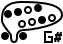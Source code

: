 <?xml version="1.0" encoding="UTF-8"?>
<dia:diagram xmlns:dia="http://www.lysator.liu.se/~alla/dia/">
  <dia:layer name="Segundo Plano" visible="true" active="true">
    <dia:object type="Standard - Beziergon" version="0" id="O0">
      <dia:attribute name="obj_pos">
        <dia:point val="0,-1"/>
      </dia:attribute>
      <dia:attribute name="obj_bb">
        <dia:rectangle val="-1.05,-1.05;2.05,1.05"/>
      </dia:attribute>
      <dia:attribute name="bez_points">
        <dia:point val="0,-1"/>
        <dia:point val="1,-1"/>
        <dia:point val="2,-0.9"/>
        <dia:point val="2,-0.35"/>
        <dia:point val="2,0.2"/>
        <dia:point val="0.35,0.4"/>
        <dia:point val="0.1,0.4"/>
        <dia:point val="-0.15,0.4"/>
        <dia:point val="-0.25,0.55"/>
        <dia:point val="-0.25,0.7"/>
        <dia:point val="-0.25,0.85"/>
        <dia:point val="-0.25,1"/>
        <dia:point val="-0.4,1"/>
        <dia:point val="-0.55,1"/>
        <dia:point val="-0.55,0.85"/>
        <dia:point val="-0.55,0.7"/>
        <dia:point val="-0.55,0.55"/>
        <dia:point val="-1,0.2"/>
        <dia:point val="-1,-0.1"/>
        <dia:point val="-1,-0.4"/>
        <dia:point val="-1,-1"/>
      </dia:attribute>
      <dia:attribute name="corner_types">
        <dia:enum val="26590272"/>
        <dia:enum val="0"/>
        <dia:enum val="0"/>
        <dia:enum val="0"/>
        <dia:enum val="0"/>
        <dia:enum val="0"/>
        <dia:enum val="0"/>
        <dia:enum val="0"/>
      </dia:attribute>
      <dia:attribute name="show_background">
        <dia:boolean val="true"/>
      </dia:attribute>
    </dia:object>
    <dia:object type="Standard - Ellipse" version="0" id="O1">
      <dia:attribute name="obj_pos">
        <dia:point val="0.85,-0.25"/>
      </dia:attribute>
      <dia:attribute name="obj_bb">
        <dia:rectangle val="0.8,-0.3;1.2,0.1"/>
      </dia:attribute>
      <dia:attribute name="elem_corner">
        <dia:point val="0.85,-0.25"/>
      </dia:attribute>
      <dia:attribute name="elem_width">
        <dia:real val="0.3"/>
      </dia:attribute>
      <dia:attribute name="elem_height">
        <dia:real val="0.3"/>
      </dia:attribute>
      <dia:attribute name="border_width">
        <dia:real val="0.1"/>
      </dia:attribute>
      <dia:attribute name="inner_color">
        <dia:color val="#000000"/>
      </dia:attribute>
    </dia:object>
    <dia:object type="Standard - Ellipse" version="0" id="O2">
      <dia:attribute name="obj_pos">
        <dia:point val="0.35,-0.15"/>
      </dia:attribute>
      <dia:attribute name="obj_bb">
        <dia:rectangle val="0.3,-0.2;0.7,0.2"/>
      </dia:attribute>
      <dia:attribute name="elem_corner">
        <dia:point val="0.35,-0.15"/>
      </dia:attribute>
      <dia:attribute name="elem_width">
        <dia:real val="0.3"/>
      </dia:attribute>
      <dia:attribute name="elem_height">
        <dia:real val="0.3"/>
      </dia:attribute>
      <dia:attribute name="border_width">
        <dia:real val="0.1"/>
      </dia:attribute>
    </dia:object>
    <dia:object type="Standard - Ellipse" version="0" id="O3">
      <dia:attribute name="obj_pos">
        <dia:point val="-0.15,-0.05"/>
      </dia:attribute>
      <dia:attribute name="obj_bb">
        <dia:rectangle val="-0.2,-0.1;0.2,0.3"/>
      </dia:attribute>
      <dia:attribute name="elem_corner">
        <dia:point val="-0.15,-0.05"/>
      </dia:attribute>
      <dia:attribute name="elem_width">
        <dia:real val="0.3"/>
      </dia:attribute>
      <dia:attribute name="elem_height">
        <dia:real val="0.3"/>
      </dia:attribute>
      <dia:attribute name="border_width">
        <dia:real val="0.1"/>
      </dia:attribute>
    </dia:object>
    <dia:object type="Standard - Ellipse" version="0" id="O4">
      <dia:attribute name="obj_pos">
        <dia:point val="1.35,-0.35"/>
      </dia:attribute>
      <dia:attribute name="obj_bb">
        <dia:rectangle val="1.3,-0.4;1.7,7.451e-10"/>
      </dia:attribute>
      <dia:attribute name="elem_corner">
        <dia:point val="1.35,-0.35"/>
      </dia:attribute>
      <dia:attribute name="elem_width">
        <dia:real val="0.3"/>
      </dia:attribute>
      <dia:attribute name="elem_height">
        <dia:real val="0.3"/>
      </dia:attribute>
      <dia:attribute name="border_width">
        <dia:real val="0.1"/>
      </dia:attribute>
    </dia:object>
    <dia:object type="Standard - Ellipse" version="0" id="O5">
      <dia:attribute name="obj_pos">
        <dia:point val="0.15,-0.75"/>
      </dia:attribute>
      <dia:attribute name="obj_bb">
        <dia:rectangle val="0.1,-0.8;0.5,-0.4"/>
      </dia:attribute>
      <dia:attribute name="elem_corner">
        <dia:point val="0.15,-0.75"/>
      </dia:attribute>
      <dia:attribute name="elem_width">
        <dia:real val="0.3"/>
      </dia:attribute>
      <dia:attribute name="elem_height">
        <dia:real val="0.3"/>
      </dia:attribute>
      <dia:attribute name="border_width">
        <dia:real val="0.1"/>
      </dia:attribute>
    </dia:object>
    <dia:object type="Standard - Ellipse" version="0" id="O6">
      <dia:attribute name="obj_pos">
        <dia:point val="-0.35,-0.65"/>
      </dia:attribute>
      <dia:attribute name="obj_bb">
        <dia:rectangle val="-0.4,-0.7;7.451e-10,-0.3"/>
      </dia:attribute>
      <dia:attribute name="elem_corner">
        <dia:point val="-0.35,-0.65"/>
      </dia:attribute>
      <dia:attribute name="elem_width">
        <dia:real val="0.3"/>
      </dia:attribute>
      <dia:attribute name="elem_height">
        <dia:real val="0.3"/>
      </dia:attribute>
      <dia:attribute name="border_width">
        <dia:real val="0.1"/>
      </dia:attribute>
      <dia:attribute name="inner_color">
        <dia:color val="#000000"/>
      </dia:attribute>
    </dia:object>
    <dia:object type="Standard - Ellipse" version="0" id="O7">
      <dia:attribute name="obj_pos">
        <dia:point val="-0.85,-0.55"/>
      </dia:attribute>
      <dia:attribute name="obj_bb">
        <dia:rectangle val="-0.9,-0.6;-0.5,-0.2"/>
      </dia:attribute>
      <dia:attribute name="elem_corner">
        <dia:point val="-0.85,-0.55"/>
      </dia:attribute>
      <dia:attribute name="elem_width">
        <dia:real val="0.3"/>
      </dia:attribute>
      <dia:attribute name="elem_height">
        <dia:real val="0.3"/>
      </dia:attribute>
      <dia:attribute name="border_width">
        <dia:real val="0.1"/>
      </dia:attribute>
      <dia:attribute name="inner_color">
        <dia:color val="#000000"/>
      </dia:attribute>
    </dia:object>
    <dia:object type="Standard - Ellipse" version="0" id="O8">
      <dia:attribute name="obj_pos">
        <dia:point val="0.65,-0.85"/>
      </dia:attribute>
      <dia:attribute name="obj_bb">
        <dia:rectangle val="0.6,-0.9;1,-0.5"/>
      </dia:attribute>
      <dia:attribute name="elem_corner">
        <dia:point val="0.65,-0.85"/>
      </dia:attribute>
      <dia:attribute name="elem_width">
        <dia:real val="0.3"/>
      </dia:attribute>
      <dia:attribute name="elem_height">
        <dia:real val="0.3"/>
      </dia:attribute>
      <dia:attribute name="border_width">
        <dia:real val="0.1"/>
      </dia:attribute>
      <dia:attribute name="inner_color">
        <dia:color val="#000000"/>
      </dia:attribute>
    </dia:object>
    <dia:object type="Standard - Ellipse" version="0" id="O9">
      <dia:attribute name="obj_pos">
        <dia:point val="-0.1,0.55"/>
      </dia:attribute>
      <dia:attribute name="obj_bb">
        <dia:rectangle val="-0.15,0.5;0.25,0.9"/>
      </dia:attribute>
      <dia:attribute name="elem_corner">
        <dia:point val="-0.1,0.55"/>
      </dia:attribute>
      <dia:attribute name="elem_width">
        <dia:real val="0.3"/>
      </dia:attribute>
      <dia:attribute name="elem_height">
        <dia:real val="0.3"/>
      </dia:attribute>
      <dia:attribute name="border_width">
        <dia:real val="0.1"/>
      </dia:attribute>
      <dia:attribute name="inner_color">
        <dia:color val="#000000"/>
      </dia:attribute>
    </dia:object>
    <dia:object type="Standard - Ellipse" version="0" id="O10">
      <dia:attribute name="obj_pos">
        <dia:point val="-1,0.55"/>
      </dia:attribute>
      <dia:attribute name="obj_bb">
        <dia:rectangle val="-1.05,0.5;-0.65,0.9"/>
      </dia:attribute>
      <dia:attribute name="elem_corner">
        <dia:point val="-1,0.55"/>
      </dia:attribute>
      <dia:attribute name="elem_width">
        <dia:real val="0.3"/>
      </dia:attribute>
      <dia:attribute name="elem_height">
        <dia:real val="0.3"/>
      </dia:attribute>
      <dia:attribute name="border_width">
        <dia:real val="0.1"/>
      </dia:attribute>
      <dia:attribute name="inner_color">
        <dia:color val="#000000"/>
      </dia:attribute>
    </dia:object>
    <dia:group>
      <dia:object type="Standard - Line" version="0" id="O11">
        <dia:attribute name="obj_pos">
          <dia:point val="1.95,0.5"/>
        </dia:attribute>
        <dia:attribute name="obj_bb">
          <dia:rectangle val="1.738,0.438;2.012,1.062"/>
        </dia:attribute>
        <dia:attribute name="conn_endpoints">
          <dia:point val="1.95,0.5"/>
          <dia:point val="1.8,1"/>
        </dia:attribute>
        <dia:attribute name="numcp">
          <dia:int val="1"/>
        </dia:attribute>
      </dia:object>
      <dia:object type="Standard - Line" version="0" id="O12">
        <dia:attribute name="obj_pos">
          <dia:point val="1.8,0.5"/>
        </dia:attribute>
        <dia:attribute name="obj_bb">
          <dia:rectangle val="1.588,0.438;1.862,1.062"/>
        </dia:attribute>
        <dia:attribute name="conn_endpoints">
          <dia:point val="1.8,0.5"/>
          <dia:point val="1.65,1"/>
        </dia:attribute>
        <dia:attribute name="numcp">
          <dia:int val="1"/>
        </dia:attribute>
      </dia:object>
      <dia:object type="Standard - Line" version="0" id="O13">
        <dia:attribute name="obj_pos">
          <dia:point val="2,0.65"/>
        </dia:attribute>
        <dia:attribute name="obj_bb">
          <dia:rectangle val="1.6,0.6;2.05,0.7"/>
        </dia:attribute>
        <dia:attribute name="conn_endpoints">
          <dia:point val="2,0.65"/>
          <dia:point val="1.65,0.65"/>
        </dia:attribute>
        <dia:attribute name="numcp">
          <dia:int val="1"/>
        </dia:attribute>
      </dia:object>
      <dia:object type="Standard - Line" version="0" id="O14">
        <dia:attribute name="obj_pos">
          <dia:point val="1.95,0.85"/>
        </dia:attribute>
        <dia:attribute name="obj_bb">
          <dia:rectangle val="1.55,0.8;2,0.9"/>
        </dia:attribute>
        <dia:attribute name="conn_endpoints">
          <dia:point val="1.95,0.85"/>
          <dia:point val="1.6,0.85"/>
        </dia:attribute>
        <dia:attribute name="numcp">
          <dia:int val="1"/>
        </dia:attribute>
      </dia:object>
    </dia:group>
    <dia:object type="Standard - PolyLine" version="0" id="O15">
      <dia:attribute name="obj_pos">
        <dia:point val="1.5,0.5"/>
      </dia:attribute>
      <dia:attribute name="obj_bb">
        <dia:rectangle val="1.1,0.45;1.55,1.05"/>
      </dia:attribute>
      <dia:attribute name="poly_points">
        <dia:point val="1.5,0.5"/>
        <dia:point val="1.15,0.5"/>
        <dia:point val="1.15,1"/>
        <dia:point val="1.5,1"/>
        <dia:point val="1.5,0.75"/>
        <dia:point val="1.3,0.75"/>
      </dia:attribute>
    </dia:object>
    <dia:object type="dia-simplemusic - pentagram" version="1" id="O16">
      <dia:attribute name="obj_pos">
        <dia:point val="-1.5,-6.5"/>
      </dia:attribute>
      <dia:attribute name="obj_bb">
        <dia:rectangle val="-1.5,-6.505;2.5,-2.495"/>
      </dia:attribute>
      <dia:attribute name="meta">
        <dia:composite type="dict"/>
      </dia:attribute>
      <dia:attribute name="elem_corner">
        <dia:point val="-1.5,-6.5"/>
      </dia:attribute>
      <dia:attribute name="elem_width">
        <dia:real val="4"/>
      </dia:attribute>
      <dia:attribute name="elem_height">
        <dia:real val="4"/>
      </dia:attribute>
      <dia:attribute name="line_width">
        <dia:real val="0.1"/>
      </dia:attribute>
      <dia:attribute name="line_colour">
        <dia:color val="#000000"/>
      </dia:attribute>
      <dia:attribute name="fill_colour">
        <dia:color val="#ffffff"/>
      </dia:attribute>
      <dia:attribute name="show_background">
        <dia:boolean val="true"/>
      </dia:attribute>
      <dia:attribute name="line_style">
        <dia:enum val="0"/>
        <dia:real val="1"/>
      </dia:attribute>
      <dia:attribute name="flip_horizontal">
        <dia:boolean val="false"/>
      </dia:attribute>
      <dia:attribute name="flip_vertical">
        <dia:boolean val="false"/>
      </dia:attribute>
      <dia:attribute name="subscale">
        <dia:real val="1"/>
      </dia:attribute>
    </dia:object>
  </dia:layer>
</dia:diagram>
